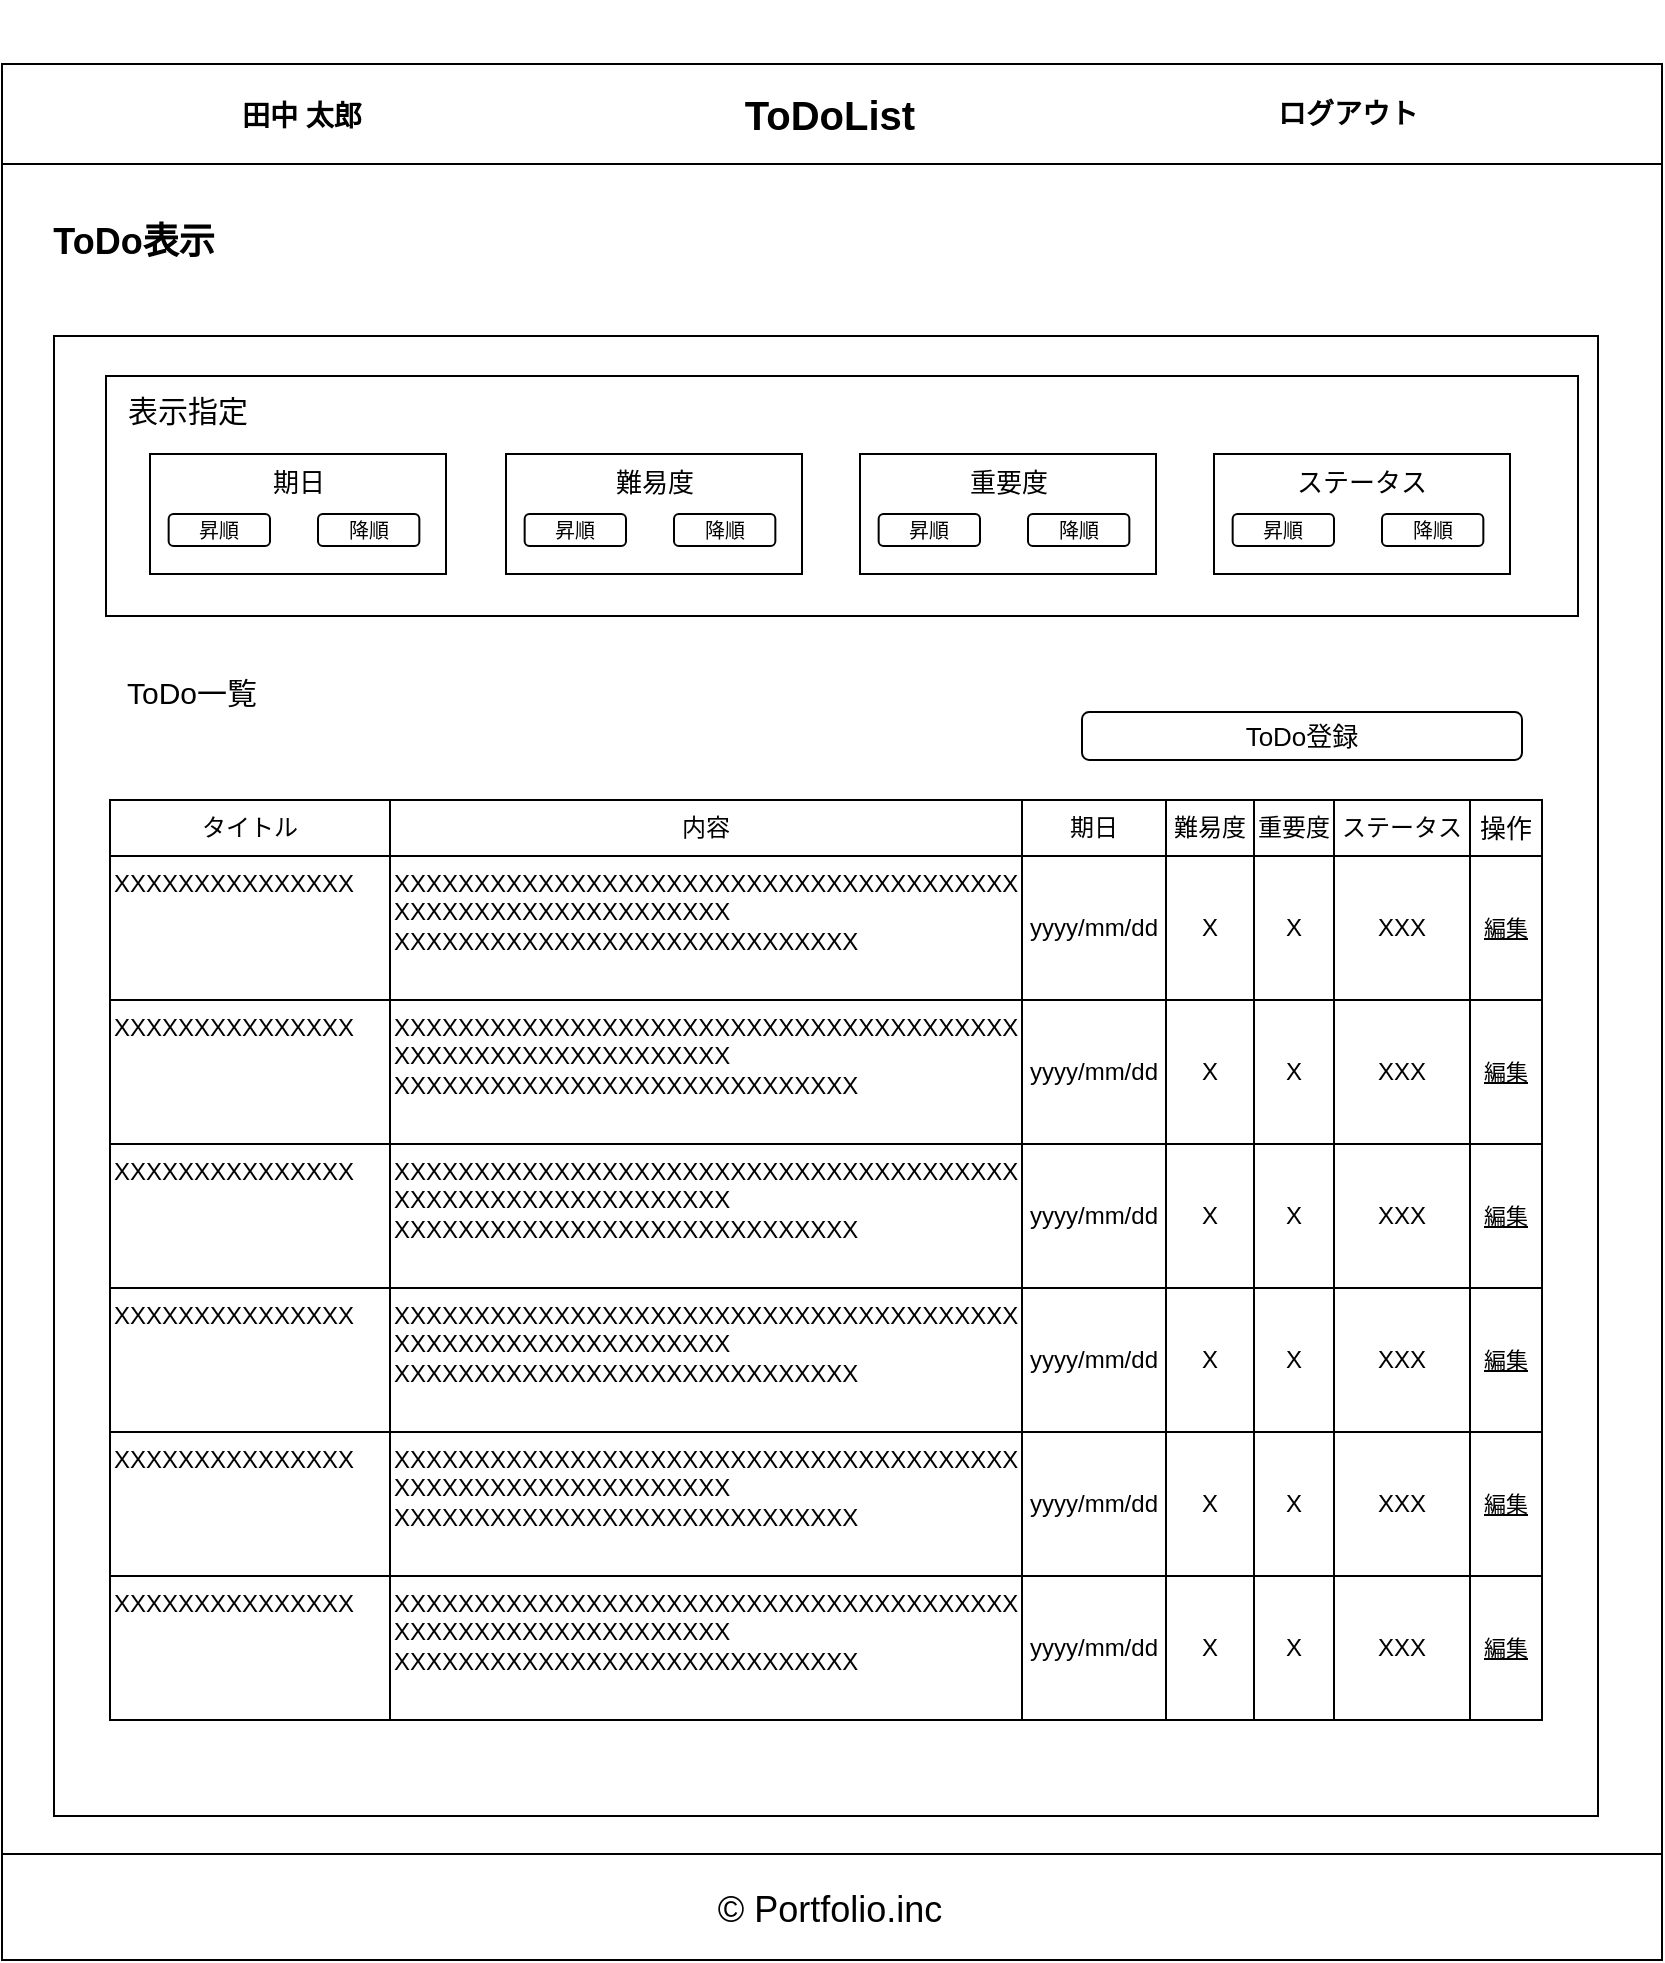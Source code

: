 <mxfile version="13.9.9" type="device"><diagram id="lAW5gfvQpGq91mGYDGwt" name="ページ1"><mxGraphModel dx="1420" dy="2059" grid="1" gridSize="4" guides="1" tooltips="1" connect="1" arrows="1" fold="1" page="1" pageScale="1" pageWidth="827" pageHeight="1169" math="0" shadow="0"><root><mxCell id="0"/><mxCell id="1" parent="0"/><mxCell id="KEuncwygjHZbyqNy_YQT-34" value="" style="group" parent="1" vertex="1" connectable="0"><mxGeometry y="-48" width="830" height="972" as="geometry"/></mxCell><mxCell id="tP_qFb6u1pj_dAxfEfU8-1" value="" style="rounded=0;whiteSpace=wrap;html=1;" parent="KEuncwygjHZbyqNy_YQT-34" vertex="1"><mxGeometry y="32" width="830" height="940" as="geometry"/></mxCell><mxCell id="tP_qFb6u1pj_dAxfEfU8-2" value="" style="rounded=0;whiteSpace=wrap;html=1;" parent="KEuncwygjHZbyqNy_YQT-34" vertex="1"><mxGeometry y="32" width="830" height="50" as="geometry"/></mxCell><mxCell id="tP_qFb6u1pj_dAxfEfU8-8" value="" style="rounded=0;whiteSpace=wrap;html=1;" parent="KEuncwygjHZbyqNy_YQT-34" vertex="1"><mxGeometry y="927" width="830" height="53" as="geometry"/></mxCell><mxCell id="tP_qFb6u1pj_dAxfEfU8-9" value="&lt;font style=&quot;font-size: 18px&quot;&gt;© Portfolio.inc&lt;/font&gt;" style="text;html=1;strokeColor=none;fillColor=none;align=center;verticalAlign=middle;whiteSpace=wrap;rounded=0;fontSize=20;" parent="KEuncwygjHZbyqNy_YQT-34" vertex="1"><mxGeometry x="298" y="943.5" width="232" height="20" as="geometry"/></mxCell><mxCell id="249utH4H3VEhiZY-PdCE-3" value="&lt;font size=&quot;1&quot;&gt;&lt;b style=&quot;font-size: 18px&quot;&gt;ToDo表示&lt;/b&gt;&lt;/font&gt;" style="text;html=1;strokeColor=none;fillColor=none;align=center;verticalAlign=middle;whiteSpace=wrap;rounded=0;fontSize=17;" parent="KEuncwygjHZbyqNy_YQT-34" vertex="1"><mxGeometry x="16" y="111" width="100" height="20" as="geometry"/></mxCell><mxCell id="tP_qFb6u1pj_dAxfEfU8-3" value="&lt;b&gt;&lt;font style=&quot;font-size: 20px&quot;&gt;ToDoList&lt;/font&gt;&lt;/b&gt;" style="text;html=1;strokeColor=none;fillColor=none;align=center;verticalAlign=middle;whiteSpace=wrap;rounded=0;strokeWidth=4;" parent="KEuncwygjHZbyqNy_YQT-34" vertex="1"><mxGeometry x="334" y="42" width="160" height="30" as="geometry"/></mxCell><mxCell id="KEuncwygjHZbyqNy_YQT-17" value="&lt;span style=&quot;font-size: 14px;&quot;&gt;&lt;b style=&quot;font-size: 14px;&quot;&gt;田中 太郎&lt;/b&gt;&lt;/span&gt;" style="text;html=1;strokeColor=none;fillColor=none;align=center;verticalAlign=middle;whiteSpace=wrap;rounded=0;fontSize=14;" parent="KEuncwygjHZbyqNy_YQT-34" vertex="1"><mxGeometry x="100" y="48" width="100" height="20" as="geometry"/></mxCell><mxCell id="KEuncwygjHZbyqNy_YQT-21" value="&lt;b&gt;ログアウト&lt;/b&gt;" style="text;html=1;strokeColor=none;fillColor=none;align=center;verticalAlign=middle;whiteSpace=wrap;rounded=0;fontSize=14;" parent="KEuncwygjHZbyqNy_YQT-34" vertex="1"><mxGeometry x="623" y="47" width="100" height="20" as="geometry"/></mxCell><mxCell id="KEuncwygjHZbyqNy_YQT-14" value="" style="rounded=0;whiteSpace=wrap;html=1;fillColor=none;" parent="KEuncwygjHZbyqNy_YQT-34" vertex="1"><mxGeometry x="26" y="168" width="772" height="740" as="geometry"/></mxCell><mxCell id="OrFkVEM_c1ZQOquCTtwF-203" value="ToDo一覧" style="text;html=1;strokeColor=none;fillColor=none;align=center;verticalAlign=middle;whiteSpace=wrap;rounded=0;fontSize=15;" parent="KEuncwygjHZbyqNy_YQT-34" vertex="1"><mxGeometry x="57" y="336" width="76" height="20" as="geometry"/></mxCell><mxCell id="OrFkVEM_c1ZQOquCTtwF-198" value="" style="group" parent="1" vertex="1" connectable="0"><mxGeometry x="54" y="352" width="748" height="460" as="geometry"/></mxCell><mxCell id="OrFkVEM_c1ZQOquCTtwF-45" value="" style="group" parent="OrFkVEM_c1ZQOquCTtwF-198" vertex="1" connectable="0"><mxGeometry width="692" height="28" as="geometry"/></mxCell><mxCell id="OrFkVEM_c1ZQOquCTtwF-38" value="タイトル" style="rounded=0;whiteSpace=wrap;html=1;" parent="OrFkVEM_c1ZQOquCTtwF-45" vertex="1"><mxGeometry width="140" height="28" as="geometry"/></mxCell><mxCell id="OrFkVEM_c1ZQOquCTtwF-39" value="内容" style="rounded=0;whiteSpace=wrap;html=1;" parent="OrFkVEM_c1ZQOquCTtwF-45" vertex="1"><mxGeometry x="140" width="316" height="28" as="geometry"/></mxCell><mxCell id="OrFkVEM_c1ZQOquCTtwF-41" value="期日" style="rounded=0;whiteSpace=wrap;html=1;" parent="OrFkVEM_c1ZQOquCTtwF-45" vertex="1"><mxGeometry x="456" width="72" height="28" as="geometry"/></mxCell><mxCell id="OrFkVEM_c1ZQOquCTtwF-42" value="難易度" style="rounded=0;whiteSpace=wrap;html=1;" parent="OrFkVEM_c1ZQOquCTtwF-45" vertex="1"><mxGeometry x="528" width="44" height="28" as="geometry"/></mxCell><mxCell id="OrFkVEM_c1ZQOquCTtwF-43" value="重要度" style="rounded=0;whiteSpace=wrap;html=1;" parent="OrFkVEM_c1ZQOquCTtwF-45" vertex="1"><mxGeometry x="572" width="40" height="28" as="geometry"/></mxCell><mxCell id="OrFkVEM_c1ZQOquCTtwF-44" value="ステータス" style="rounded=0;whiteSpace=wrap;html=1;" parent="OrFkVEM_c1ZQOquCTtwF-45" vertex="1"><mxGeometry x="612" width="68" height="28" as="geometry"/></mxCell><mxCell id="OrFkVEM_c1ZQOquCTtwF-53" value="" style="group;align=left;verticalAlign=top;fontSize=11;" parent="OrFkVEM_c1ZQOquCTtwF-198" vertex="1" connectable="0"><mxGeometry y="28" width="748" height="72" as="geometry"/></mxCell><mxCell id="OrFkVEM_c1ZQOquCTtwF-60" value="" style="group" parent="OrFkVEM_c1ZQOquCTtwF-53" vertex="1" connectable="0"><mxGeometry width="748" height="72" as="geometry"/></mxCell><mxCell id="OrFkVEM_c1ZQOquCTtwF-54" value="XXXXXXXXXXXXXXX" style="rounded=0;whiteSpace=wrap;html=1;align=left;verticalAlign=top;" parent="OrFkVEM_c1ZQOquCTtwF-60" vertex="1"><mxGeometry width="140" height="72" as="geometry"/></mxCell><mxCell id="OrFkVEM_c1ZQOquCTtwF-55" value="XXXXXXXXXXXXXXXXXXXXXXXXXXXXXXXXXXXXXXX&lt;br&gt;XXXXXXXXXXXXXXXXXXXXX&lt;br&gt;XXXXXXXXXXXXXXXXXXXXXXXXXXXXX" style="rounded=0;whiteSpace=wrap;html=1;verticalAlign=top;align=left;" parent="OrFkVEM_c1ZQOquCTtwF-60" vertex="1"><mxGeometry x="140" width="316" height="72" as="geometry"/></mxCell><mxCell id="OrFkVEM_c1ZQOquCTtwF-56" value="yyyy/mm/dd" style="rounded=0;whiteSpace=wrap;html=1;" parent="OrFkVEM_c1ZQOquCTtwF-60" vertex="1"><mxGeometry x="456" width="72" height="72" as="geometry"/></mxCell><mxCell id="OrFkVEM_c1ZQOquCTtwF-57" value="X" style="rounded=0;whiteSpace=wrap;html=1;" parent="OrFkVEM_c1ZQOquCTtwF-60" vertex="1"><mxGeometry x="528" width="44" height="72" as="geometry"/></mxCell><mxCell id="OrFkVEM_c1ZQOquCTtwF-58" value="X" style="rounded=0;whiteSpace=wrap;html=1;" parent="OrFkVEM_c1ZQOquCTtwF-60" vertex="1"><mxGeometry x="572" width="40" height="72" as="geometry"/></mxCell><mxCell id="OrFkVEM_c1ZQOquCTtwF-59" value="XXX" style="rounded=0;whiteSpace=wrap;html=1;" parent="OrFkVEM_c1ZQOquCTtwF-60" vertex="1"><mxGeometry x="612" width="68" height="72" as="geometry"/></mxCell><mxCell id="OrFkVEM_c1ZQOquCTtwF-61" value="" style="group;align=left;verticalAlign=top;fontSize=11;" parent="OrFkVEM_c1ZQOquCTtwF-198" vertex="1" connectable="0"><mxGeometry y="100" width="748" height="72" as="geometry"/></mxCell><mxCell id="OrFkVEM_c1ZQOquCTtwF-62" value="" style="group" parent="OrFkVEM_c1ZQOquCTtwF-61" vertex="1" connectable="0"><mxGeometry width="748" height="72" as="geometry"/></mxCell><mxCell id="OrFkVEM_c1ZQOquCTtwF-63" value="XXXXXXXXXXXXXXX" style="rounded=0;whiteSpace=wrap;html=1;align=left;verticalAlign=top;" parent="OrFkVEM_c1ZQOquCTtwF-62" vertex="1"><mxGeometry width="140" height="72" as="geometry"/></mxCell><mxCell id="OrFkVEM_c1ZQOquCTtwF-64" value="XXXXXXXXXXXXXXXXXXXXXXXXXXXXXXXXXXXXXXX&lt;br&gt;XXXXXXXXXXXXXXXXXXXXX&lt;br&gt;XXXXXXXXXXXXXXXXXXXXXXXXXXXXX" style="rounded=0;whiteSpace=wrap;html=1;verticalAlign=top;align=left;" parent="OrFkVEM_c1ZQOquCTtwF-62" vertex="1"><mxGeometry x="140" width="316" height="72" as="geometry"/></mxCell><mxCell id="OrFkVEM_c1ZQOquCTtwF-65" value="yyyy/mm/dd" style="rounded=0;whiteSpace=wrap;html=1;" parent="OrFkVEM_c1ZQOquCTtwF-62" vertex="1"><mxGeometry x="456" width="72" height="72" as="geometry"/></mxCell><mxCell id="OrFkVEM_c1ZQOquCTtwF-66" value="X" style="rounded=0;whiteSpace=wrap;html=1;" parent="OrFkVEM_c1ZQOquCTtwF-62" vertex="1"><mxGeometry x="528" width="44" height="72" as="geometry"/></mxCell><mxCell id="OrFkVEM_c1ZQOquCTtwF-67" value="X" style="rounded=0;whiteSpace=wrap;html=1;" parent="OrFkVEM_c1ZQOquCTtwF-62" vertex="1"><mxGeometry x="572" width="40" height="72" as="geometry"/></mxCell><mxCell id="OrFkVEM_c1ZQOquCTtwF-68" value="XXX" style="rounded=0;whiteSpace=wrap;html=1;" parent="OrFkVEM_c1ZQOquCTtwF-62" vertex="1"><mxGeometry x="612" width="68" height="72" as="geometry"/></mxCell><mxCell id="OrFkVEM_c1ZQOquCTtwF-69" value="" style="group;align=left;verticalAlign=top;fontSize=11;" parent="OrFkVEM_c1ZQOquCTtwF-198" vertex="1" connectable="0"><mxGeometry y="172" width="748" height="72" as="geometry"/></mxCell><mxCell id="OrFkVEM_c1ZQOquCTtwF-70" value="" style="group" parent="OrFkVEM_c1ZQOquCTtwF-69" vertex="1" connectable="0"><mxGeometry width="748" height="72" as="geometry"/></mxCell><mxCell id="OrFkVEM_c1ZQOquCTtwF-71" value="XXXXXXXXXXXXXXX" style="rounded=0;whiteSpace=wrap;html=1;align=left;verticalAlign=top;" parent="OrFkVEM_c1ZQOquCTtwF-70" vertex="1"><mxGeometry width="140" height="72" as="geometry"/></mxCell><mxCell id="OrFkVEM_c1ZQOquCTtwF-72" value="XXXXXXXXXXXXXXXXXXXXXXXXXXXXXXXXXXXXXXX&lt;br&gt;XXXXXXXXXXXXXXXXXXXXX&lt;br&gt;XXXXXXXXXXXXXXXXXXXXXXXXXXXXX" style="rounded=0;whiteSpace=wrap;html=1;verticalAlign=top;align=left;" parent="OrFkVEM_c1ZQOquCTtwF-70" vertex="1"><mxGeometry x="140" width="316" height="72" as="geometry"/></mxCell><mxCell id="OrFkVEM_c1ZQOquCTtwF-73" value="yyyy/mm/dd" style="rounded=0;whiteSpace=wrap;html=1;" parent="OrFkVEM_c1ZQOquCTtwF-70" vertex="1"><mxGeometry x="456" width="72" height="72" as="geometry"/></mxCell><mxCell id="OrFkVEM_c1ZQOquCTtwF-74" value="X" style="rounded=0;whiteSpace=wrap;html=1;" parent="OrFkVEM_c1ZQOquCTtwF-70" vertex="1"><mxGeometry x="528" width="44" height="72" as="geometry"/></mxCell><mxCell id="OrFkVEM_c1ZQOquCTtwF-75" value="X" style="rounded=0;whiteSpace=wrap;html=1;" parent="OrFkVEM_c1ZQOquCTtwF-70" vertex="1"><mxGeometry x="572" width="40" height="72" as="geometry"/></mxCell><mxCell id="OrFkVEM_c1ZQOquCTtwF-76" value="XXX" style="rounded=0;whiteSpace=wrap;html=1;" parent="OrFkVEM_c1ZQOquCTtwF-70" vertex="1"><mxGeometry x="612" width="68" height="72" as="geometry"/></mxCell><mxCell id="OrFkVEM_c1ZQOquCTtwF-77" value="" style="group;align=left;verticalAlign=top;fontSize=11;" parent="OrFkVEM_c1ZQOquCTtwF-198" vertex="1" connectable="0"><mxGeometry y="244" width="748" height="72" as="geometry"/></mxCell><mxCell id="OrFkVEM_c1ZQOquCTtwF-78" value="" style="group" parent="OrFkVEM_c1ZQOquCTtwF-77" vertex="1" connectable="0"><mxGeometry width="748" height="72" as="geometry"/></mxCell><mxCell id="OrFkVEM_c1ZQOquCTtwF-79" value="XXXXXXXXXXXXXXX" style="rounded=0;whiteSpace=wrap;html=1;align=left;verticalAlign=top;" parent="OrFkVEM_c1ZQOquCTtwF-78" vertex="1"><mxGeometry width="140" height="72" as="geometry"/></mxCell><mxCell id="OrFkVEM_c1ZQOquCTtwF-80" value="XXXXXXXXXXXXXXXXXXXXXXXXXXXXXXXXXXXXXXX&lt;br&gt;XXXXXXXXXXXXXXXXXXXXX&lt;br&gt;XXXXXXXXXXXXXXXXXXXXXXXXXXXXX" style="rounded=0;whiteSpace=wrap;html=1;verticalAlign=top;align=left;" parent="OrFkVEM_c1ZQOquCTtwF-78" vertex="1"><mxGeometry x="140" width="316" height="72" as="geometry"/></mxCell><mxCell id="OrFkVEM_c1ZQOquCTtwF-81" value="yyyy/mm/dd" style="rounded=0;whiteSpace=wrap;html=1;" parent="OrFkVEM_c1ZQOquCTtwF-78" vertex="1"><mxGeometry x="456" width="72" height="72" as="geometry"/></mxCell><mxCell id="OrFkVEM_c1ZQOquCTtwF-82" value="X" style="rounded=0;whiteSpace=wrap;html=1;" parent="OrFkVEM_c1ZQOquCTtwF-78" vertex="1"><mxGeometry x="528" width="44" height="72" as="geometry"/></mxCell><mxCell id="OrFkVEM_c1ZQOquCTtwF-83" value="X" style="rounded=0;whiteSpace=wrap;html=1;" parent="OrFkVEM_c1ZQOquCTtwF-78" vertex="1"><mxGeometry x="572" width="40" height="72" as="geometry"/></mxCell><mxCell id="OrFkVEM_c1ZQOquCTtwF-84" value="XXX" style="rounded=0;whiteSpace=wrap;html=1;" parent="OrFkVEM_c1ZQOquCTtwF-78" vertex="1"><mxGeometry x="612" width="68" height="72" as="geometry"/></mxCell><mxCell id="OrFkVEM_c1ZQOquCTtwF-85" value="" style="group;align=left;verticalAlign=top;fontSize=11;" parent="OrFkVEM_c1ZQOquCTtwF-198" vertex="1" connectable="0"><mxGeometry y="316" width="748" height="72" as="geometry"/></mxCell><mxCell id="OrFkVEM_c1ZQOquCTtwF-86" value="" style="group" parent="OrFkVEM_c1ZQOquCTtwF-85" vertex="1" connectable="0"><mxGeometry width="748" height="72" as="geometry"/></mxCell><mxCell id="OrFkVEM_c1ZQOquCTtwF-87" value="XXXXXXXXXXXXXXX" style="rounded=0;whiteSpace=wrap;html=1;align=left;verticalAlign=top;" parent="OrFkVEM_c1ZQOquCTtwF-86" vertex="1"><mxGeometry width="140" height="72" as="geometry"/></mxCell><mxCell id="OrFkVEM_c1ZQOquCTtwF-88" value="XXXXXXXXXXXXXXXXXXXXXXXXXXXXXXXXXXXXXXX&lt;br&gt;XXXXXXXXXXXXXXXXXXXXX&lt;br&gt;XXXXXXXXXXXXXXXXXXXXXXXXXXXXX" style="rounded=0;whiteSpace=wrap;html=1;verticalAlign=top;align=left;" parent="OrFkVEM_c1ZQOquCTtwF-86" vertex="1"><mxGeometry x="140" width="316" height="72" as="geometry"/></mxCell><mxCell id="OrFkVEM_c1ZQOquCTtwF-89" value="yyyy/mm/dd" style="rounded=0;whiteSpace=wrap;html=1;" parent="OrFkVEM_c1ZQOquCTtwF-86" vertex="1"><mxGeometry x="456" width="72" height="72" as="geometry"/></mxCell><mxCell id="OrFkVEM_c1ZQOquCTtwF-90" value="X" style="rounded=0;whiteSpace=wrap;html=1;" parent="OrFkVEM_c1ZQOquCTtwF-86" vertex="1"><mxGeometry x="528" width="44" height="72" as="geometry"/></mxCell><mxCell id="OrFkVEM_c1ZQOquCTtwF-91" value="X" style="rounded=0;whiteSpace=wrap;html=1;" parent="OrFkVEM_c1ZQOquCTtwF-86" vertex="1"><mxGeometry x="572" width="40" height="72" as="geometry"/></mxCell><mxCell id="OrFkVEM_c1ZQOquCTtwF-92" value="XXX" style="rounded=0;whiteSpace=wrap;html=1;" parent="OrFkVEM_c1ZQOquCTtwF-86" vertex="1"><mxGeometry x="612" width="68" height="72" as="geometry"/></mxCell><mxCell id="OrFkVEM_c1ZQOquCTtwF-93" value="" style="group;align=left;verticalAlign=top;fontSize=11;" parent="OrFkVEM_c1ZQOquCTtwF-198" vertex="1" connectable="0"><mxGeometry y="388" width="748" height="72" as="geometry"/></mxCell><mxCell id="OrFkVEM_c1ZQOquCTtwF-94" value="" style="group" parent="OrFkVEM_c1ZQOquCTtwF-93" vertex="1" connectable="0"><mxGeometry width="748" height="72" as="geometry"/></mxCell><mxCell id="OrFkVEM_c1ZQOquCTtwF-95" value="XXXXXXXXXXXXXXX" style="rounded=0;whiteSpace=wrap;html=1;align=left;verticalAlign=top;" parent="OrFkVEM_c1ZQOquCTtwF-94" vertex="1"><mxGeometry width="140" height="72" as="geometry"/></mxCell><mxCell id="OrFkVEM_c1ZQOquCTtwF-96" value="XXXXXXXXXXXXXXXXXXXXXXXXXXXXXXXXXXXXXXX&lt;br&gt;XXXXXXXXXXXXXXXXXXXXX&lt;br&gt;XXXXXXXXXXXXXXXXXXXXXXXXXXXXX" style="rounded=0;whiteSpace=wrap;html=1;verticalAlign=top;align=left;" parent="OrFkVEM_c1ZQOquCTtwF-94" vertex="1"><mxGeometry x="140" width="316" height="72" as="geometry"/></mxCell><mxCell id="OrFkVEM_c1ZQOquCTtwF-97" value="yyyy/mm/dd" style="rounded=0;whiteSpace=wrap;html=1;" parent="OrFkVEM_c1ZQOquCTtwF-94" vertex="1"><mxGeometry x="456" width="72" height="72" as="geometry"/></mxCell><mxCell id="OrFkVEM_c1ZQOquCTtwF-98" value="X" style="rounded=0;whiteSpace=wrap;html=1;" parent="OrFkVEM_c1ZQOquCTtwF-94" vertex="1"><mxGeometry x="528" width="44" height="72" as="geometry"/></mxCell><mxCell id="OrFkVEM_c1ZQOquCTtwF-99" value="X" style="rounded=0;whiteSpace=wrap;html=1;" parent="OrFkVEM_c1ZQOquCTtwF-94" vertex="1"><mxGeometry x="572" width="40" height="72" as="geometry"/></mxCell><mxCell id="OrFkVEM_c1ZQOquCTtwF-100" value="XXX" style="rounded=0;whiteSpace=wrap;html=1;" parent="OrFkVEM_c1ZQOquCTtwF-94" vertex="1"><mxGeometry x="612" width="68" height="72" as="geometry"/></mxCell><mxCell id="OrFkVEM_c1ZQOquCTtwF-192" value="" style="group;fontSize=12;" parent="OrFkVEM_c1ZQOquCTtwF-198" vertex="1" connectable="0"><mxGeometry x="680" width="36" height="460" as="geometry"/></mxCell><mxCell id="OrFkVEM_c1ZQOquCTtwF-177" value="&lt;font style=&quot;font-size: 13px&quot;&gt;操作&lt;/font&gt;" style="rounded=0;whiteSpace=wrap;html=1;fontSize=11;" parent="OrFkVEM_c1ZQOquCTtwF-192" vertex="1"><mxGeometry width="36" height="28" as="geometry"/></mxCell><mxCell id="OrFkVEM_c1ZQOquCTtwF-178" value="編集" style="rounded=0;whiteSpace=wrap;html=1;fontStyle=4;fontSize=11;" parent="OrFkVEM_c1ZQOquCTtwF-192" vertex="1"><mxGeometry y="28" width="36" height="72" as="geometry"/></mxCell><mxCell id="OrFkVEM_c1ZQOquCTtwF-187" value="編集" style="rounded=0;whiteSpace=wrap;html=1;fontStyle=4;fontSize=11;" parent="OrFkVEM_c1ZQOquCTtwF-192" vertex="1"><mxGeometry y="100" width="36" height="72" as="geometry"/></mxCell><mxCell id="OrFkVEM_c1ZQOquCTtwF-188" value="編集" style="rounded=0;whiteSpace=wrap;html=1;fontStyle=4;fontSize=11;" parent="OrFkVEM_c1ZQOquCTtwF-192" vertex="1"><mxGeometry y="172" width="36" height="72" as="geometry"/></mxCell><mxCell id="OrFkVEM_c1ZQOquCTtwF-189" value="編集" style="rounded=0;whiteSpace=wrap;html=1;fontStyle=4;fontSize=11;" parent="OrFkVEM_c1ZQOquCTtwF-192" vertex="1"><mxGeometry y="244" width="36" height="72" as="geometry"/></mxCell><mxCell id="OrFkVEM_c1ZQOquCTtwF-190" value="編集" style="rounded=0;whiteSpace=wrap;html=1;fontStyle=4;fontSize=11;" parent="OrFkVEM_c1ZQOquCTtwF-192" vertex="1"><mxGeometry y="316" width="36" height="72" as="geometry"/></mxCell><mxCell id="OrFkVEM_c1ZQOquCTtwF-191" value="編集" style="rounded=0;whiteSpace=wrap;html=1;fontStyle=4;fontSize=11;" parent="OrFkVEM_c1ZQOquCTtwF-192" vertex="1"><mxGeometry y="388" width="36" height="72" as="geometry"/></mxCell><mxCell id="OrFkVEM_c1ZQOquCTtwF-202" value="" style="group" parent="1" vertex="1" connectable="0"><mxGeometry x="46" y="131" width="736" height="128" as="geometry"/></mxCell><mxCell id="OrFkVEM_c1ZQOquCTtwF-110" value="表示指定" style="text;html=1;strokeColor=none;fillColor=none;align=center;verticalAlign=middle;whiteSpace=wrap;rounded=0;fontSize=15;" parent="OrFkVEM_c1ZQOquCTtwF-202" vertex="1"><mxGeometry x="13" y="16" width="68" height="20" as="geometry"/></mxCell><mxCell id="OrFkVEM_c1ZQOquCTtwF-124" value="" style="group" parent="OrFkVEM_c1ZQOquCTtwF-202" vertex="1" connectable="0"><mxGeometry x="28" y="48" width="148" height="60" as="geometry"/></mxCell><mxCell id="OrFkVEM_c1ZQOquCTtwF-119" value="" style="rounded=0;whiteSpace=wrap;html=1;fontSize=11;align=center;" parent="OrFkVEM_c1ZQOquCTtwF-124" vertex="1"><mxGeometry width="148" height="60" as="geometry"/></mxCell><mxCell id="OrFkVEM_c1ZQOquCTtwF-114" value="期日" style="text;html=1;strokeColor=none;fillColor=none;align=center;verticalAlign=middle;whiteSpace=wrap;rounded=0;fontSize=13;" parent="OrFkVEM_c1ZQOquCTtwF-124" vertex="1"><mxGeometry x="50.667" y="4" width="46.667" height="20" as="geometry"/></mxCell><mxCell id="OrFkVEM_c1ZQOquCTtwF-116" value="昇順" style="rounded=1;whiteSpace=wrap;html=1;fontSize=10;align=center;" parent="OrFkVEM_c1ZQOquCTtwF-124" vertex="1"><mxGeometry x="9.33" y="30" width="50.67" height="16" as="geometry"/></mxCell><mxCell id="OrFkVEM_c1ZQOquCTtwF-138" value="降順" style="rounded=1;whiteSpace=wrap;html=1;fontSize=10;align=center;" parent="OrFkVEM_c1ZQOquCTtwF-124" vertex="1"><mxGeometry x="84" y="30" width="50.67" height="16" as="geometry"/></mxCell><mxCell id="OrFkVEM_c1ZQOquCTtwF-157" value="" style="group" parent="OrFkVEM_c1ZQOquCTtwF-202" vertex="1" connectable="0"><mxGeometry x="206" y="48" width="148" height="60" as="geometry"/></mxCell><mxCell id="OrFkVEM_c1ZQOquCTtwF-158" value="" style="rounded=0;whiteSpace=wrap;html=1;fontSize=11;align=center;" parent="OrFkVEM_c1ZQOquCTtwF-157" vertex="1"><mxGeometry width="148" height="60" as="geometry"/></mxCell><mxCell id="OrFkVEM_c1ZQOquCTtwF-159" value="難易度" style="text;html=1;strokeColor=none;fillColor=none;align=center;verticalAlign=middle;whiteSpace=wrap;rounded=0;fontSize=13;" parent="OrFkVEM_c1ZQOquCTtwF-157" vertex="1"><mxGeometry x="50.667" y="4" width="46.667" height="20" as="geometry"/></mxCell><mxCell id="OrFkVEM_c1ZQOquCTtwF-160" value="昇順" style="rounded=1;whiteSpace=wrap;html=1;fontSize=10;align=center;" parent="OrFkVEM_c1ZQOquCTtwF-157" vertex="1"><mxGeometry x="9.33" y="30" width="50.67" height="16" as="geometry"/></mxCell><mxCell id="OrFkVEM_c1ZQOquCTtwF-161" value="降順" style="rounded=1;whiteSpace=wrap;html=1;fontSize=10;align=center;" parent="OrFkVEM_c1ZQOquCTtwF-157" vertex="1"><mxGeometry x="84" y="30" width="50.67" height="16" as="geometry"/></mxCell><mxCell id="OrFkVEM_c1ZQOquCTtwF-162" value="" style="group" parent="OrFkVEM_c1ZQOquCTtwF-202" vertex="1" connectable="0"><mxGeometry x="383" y="48" width="148" height="60" as="geometry"/></mxCell><mxCell id="OrFkVEM_c1ZQOquCTtwF-163" value="" style="rounded=0;whiteSpace=wrap;html=1;fontSize=11;align=center;" parent="OrFkVEM_c1ZQOquCTtwF-162" vertex="1"><mxGeometry width="148" height="60" as="geometry"/></mxCell><mxCell id="OrFkVEM_c1ZQOquCTtwF-164" value="重要度" style="text;html=1;strokeColor=none;fillColor=none;align=center;verticalAlign=middle;whiteSpace=wrap;rounded=0;fontSize=13;" parent="OrFkVEM_c1ZQOquCTtwF-162" vertex="1"><mxGeometry x="50.667" y="4" width="46.667" height="20" as="geometry"/></mxCell><mxCell id="OrFkVEM_c1ZQOquCTtwF-165" value="昇順" style="rounded=1;whiteSpace=wrap;html=1;fontSize=10;align=center;" parent="OrFkVEM_c1ZQOquCTtwF-162" vertex="1"><mxGeometry x="9.33" y="30" width="50.67" height="16" as="geometry"/></mxCell><mxCell id="OrFkVEM_c1ZQOquCTtwF-166" value="降順" style="rounded=1;whiteSpace=wrap;html=1;fontSize=10;align=center;" parent="OrFkVEM_c1ZQOquCTtwF-162" vertex="1"><mxGeometry x="84" y="30" width="50.67" height="16" as="geometry"/></mxCell><mxCell id="OrFkVEM_c1ZQOquCTtwF-172" value="" style="group" parent="OrFkVEM_c1ZQOquCTtwF-202" vertex="1" connectable="0"><mxGeometry x="560" y="48" width="148" height="60" as="geometry"/></mxCell><mxCell id="OrFkVEM_c1ZQOquCTtwF-173" value="" style="rounded=0;whiteSpace=wrap;html=1;fontSize=11;align=center;" parent="OrFkVEM_c1ZQOquCTtwF-172" vertex="1"><mxGeometry width="148" height="60" as="geometry"/></mxCell><mxCell id="OrFkVEM_c1ZQOquCTtwF-174" value="ステータス" style="text;html=1;strokeColor=none;fillColor=none;align=center;verticalAlign=middle;whiteSpace=wrap;rounded=0;fontSize=13;" parent="OrFkVEM_c1ZQOquCTtwF-172" vertex="1"><mxGeometry x="36" y="4" width="76" height="20" as="geometry"/></mxCell><mxCell id="OrFkVEM_c1ZQOquCTtwF-175" value="昇順" style="rounded=1;whiteSpace=wrap;html=1;fontSize=10;align=center;" parent="OrFkVEM_c1ZQOquCTtwF-172" vertex="1"><mxGeometry x="9.33" y="30" width="50.67" height="16" as="geometry"/></mxCell><mxCell id="OrFkVEM_c1ZQOquCTtwF-176" value="降順" style="rounded=1;whiteSpace=wrap;html=1;fontSize=10;align=center;" parent="OrFkVEM_c1ZQOquCTtwF-172" vertex="1"><mxGeometry x="84" y="30" width="50.67" height="16" as="geometry"/></mxCell><mxCell id="go7ka7vqvwG52fzvCGmo-1" value="ToDo登録" style="rounded=1;whiteSpace=wrap;html=1;fontSize=13;align=center;" parent="1" vertex="1"><mxGeometry x="540" y="308" width="220" height="24" as="geometry"/></mxCell><mxCell id="NckSDrqzzTpSUwnQK4iI-1" value="" style="rounded=0;whiteSpace=wrap;html=1;strokeWidth=1;fillColor=none;" parent="1" vertex="1"><mxGeometry x="52" y="140" width="736" height="120" as="geometry"/></mxCell></root></mxGraphModel></diagram></mxfile>